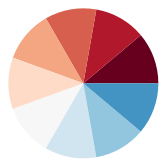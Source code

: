 digraph piechart {
    bgcolor="transparent"       // make background transparent

    node [
      shape=circle
      style=wedged
      colorscheme=rdbu11
      width=1                 // graph size
      penwidth=0              // remove black border
      label=""              // remove label
    ]

    1 [ color="1:2:3:4:5:6:7:8:9" ]
  }